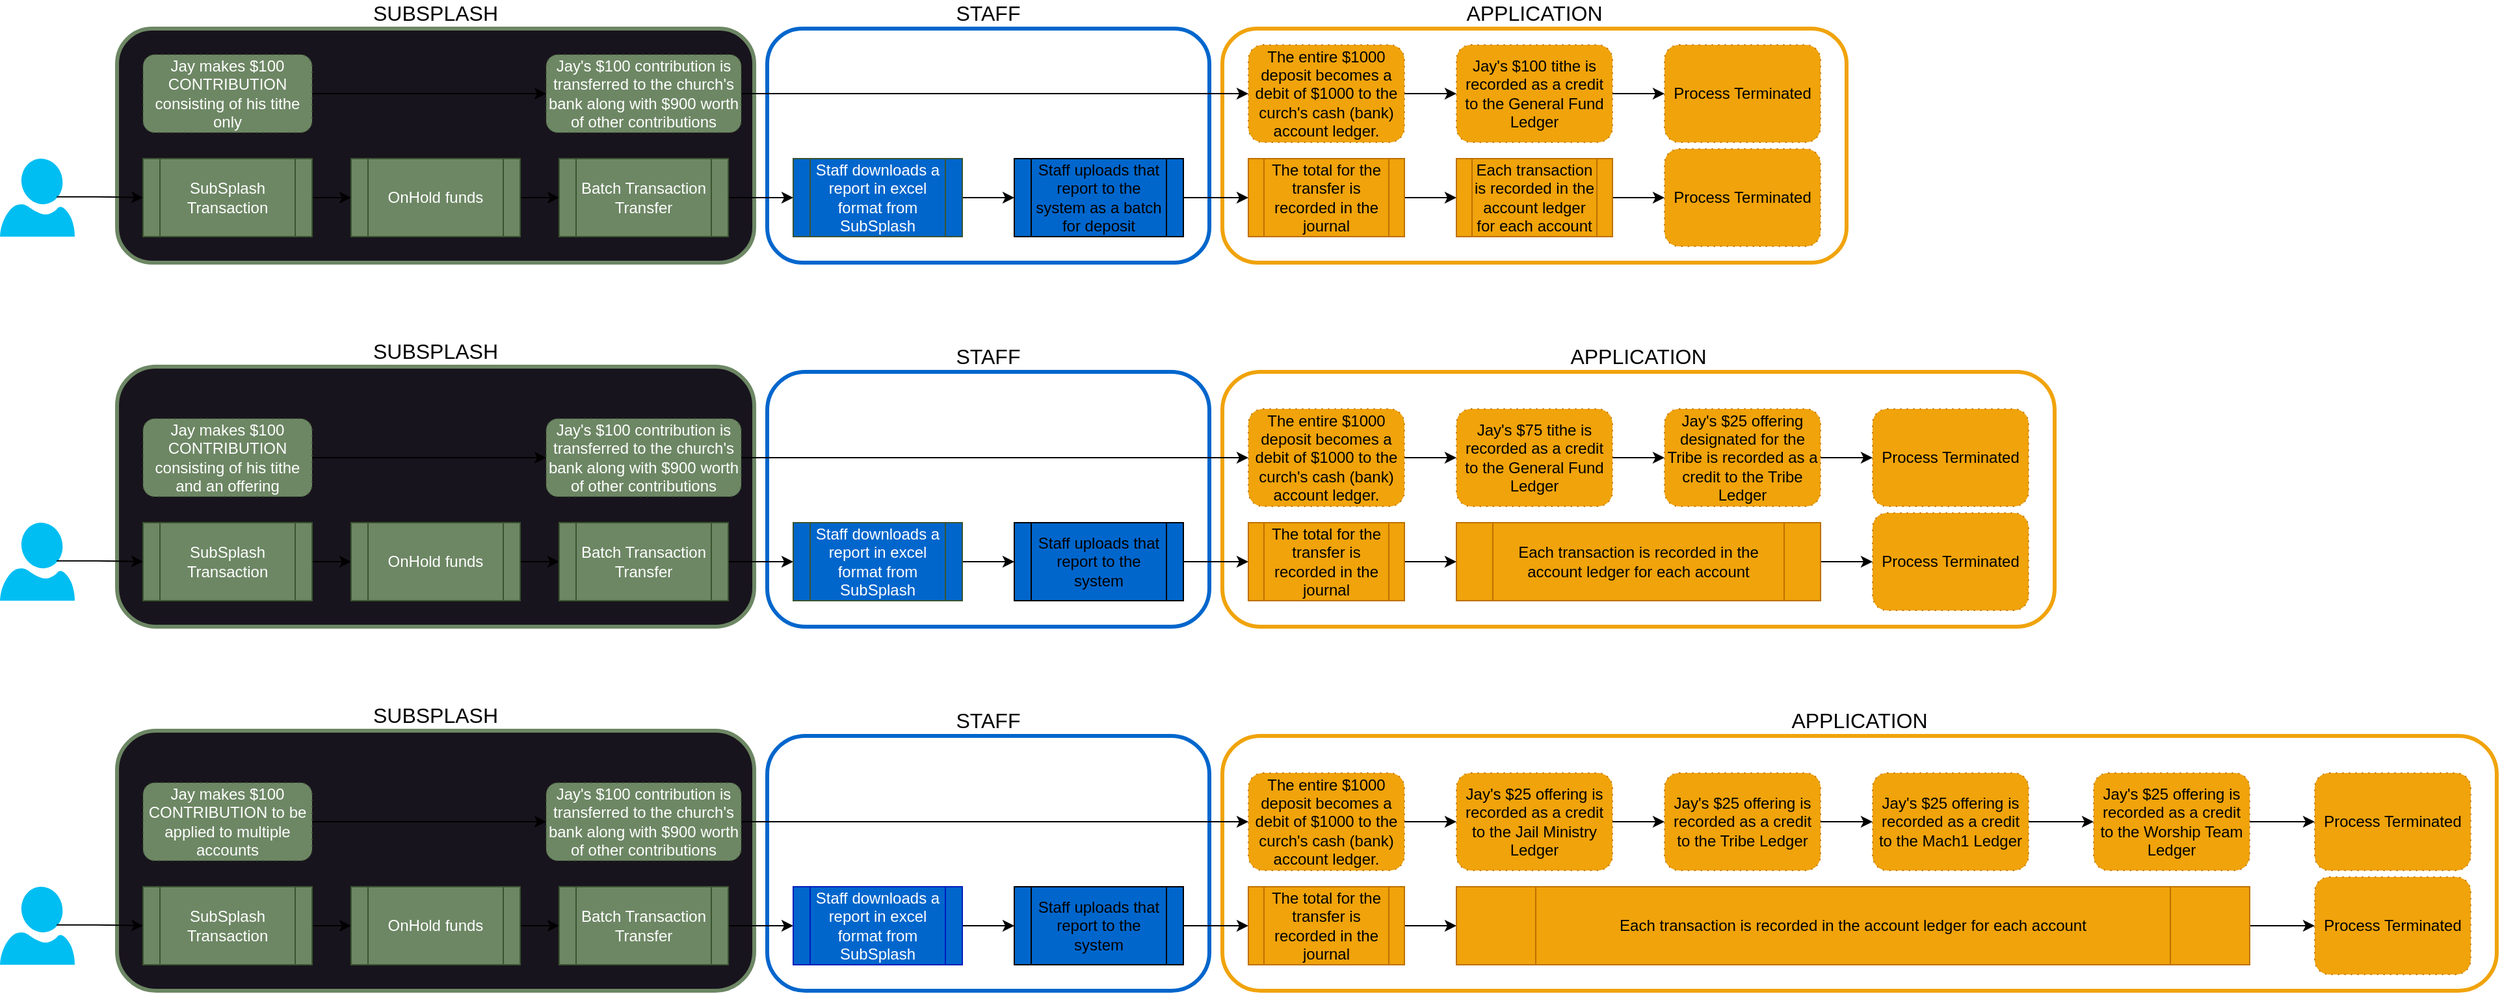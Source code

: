 <mxfile>
    <diagram id="lYIIzCQqzo7jcJLtLO4f" name="Page-1">
        <mxGraphModel dx="2520" dy="1458" grid="1" gridSize="10" guides="1" tooltips="1" connect="1" arrows="1" fold="1" page="1" pageScale="1" pageWidth="850" pageHeight="1100" math="0" shadow="0">
            <root>
                <mxCell id="0"/>
                <mxCell id="1" parent="0"/>
                <mxCell id="32" value="&lt;font style=&quot;font-size: 16px;&quot;&gt;APPLICATION&lt;/font&gt;" style="rounded=1;whiteSpace=wrap;html=1;fillColor=default;strokeWidth=3;strokeColor=#f0a30b;labelPosition=center;verticalLabelPosition=top;align=center;verticalAlign=bottom;" vertex="1" parent="1">
                    <mxGeometry x="980" y="100" width="480" height="180" as="geometry"/>
                </mxCell>
                <mxCell id="31" value="&lt;font style=&quot;font-size: 16px;&quot;&gt;STAFF&lt;/font&gt;" style="rounded=1;whiteSpace=wrap;html=1;fillColor=default;strokeWidth=3;strokeColor=#0066cc;labelPosition=center;verticalLabelPosition=top;align=center;verticalAlign=bottom;" vertex="1" parent="1">
                    <mxGeometry x="630" y="100" width="340" height="180" as="geometry"/>
                </mxCell>
                <mxCell id="30" value="&lt;font style=&quot;font-size: 16px;&quot;&gt;SUBSPLASH&lt;/font&gt;" style="rounded=1;whiteSpace=wrap;html=1;fillColor=#18141D;strokeWidth=3;strokeColor=#6d8764;labelPosition=center;verticalLabelPosition=top;align=center;verticalAlign=bottom;horizontal=1;" vertex="1" parent="1">
                    <mxGeometry x="130" y="100" width="490" height="180" as="geometry"/>
                </mxCell>
                <mxCell id="2" value="" style="verticalLabelPosition=bottom;html=1;verticalAlign=top;align=center;strokeColor=none;fillColor=#00BEF2;shape=mxgraph.azure.user;" vertex="1" parent="1">
                    <mxGeometry x="40" y="200" width="57.5" height="60" as="geometry"/>
                </mxCell>
                <mxCell id="11" style="edgeStyle=orthogonalEdgeStyle;html=1;exitX=1;exitY=0.5;exitDx=0;exitDy=0;entryX=0;entryY=0.5;entryDx=0;entryDy=0;" edge="1" parent="1" source="5" target="10">
                    <mxGeometry relative="1" as="geometry"/>
                </mxCell>
                <mxCell id="5" value="SubSplash Transaction" style="shape=process;whiteSpace=wrap;html=1;backgroundOutline=1;fillColor=#6d8764;fontColor=#ffffff;strokeColor=#3A5431;" vertex="1" parent="1">
                    <mxGeometry x="150" y="200" width="130" height="60" as="geometry"/>
                </mxCell>
                <mxCell id="7" value="" style="endArrow=classic;html=1;exitX=0.758;exitY=0.49;exitDx=0;exitDy=0;exitPerimeter=0;entryX=0;entryY=0.5;entryDx=0;entryDy=0;edgeStyle=orthogonalEdgeStyle;" edge="1" parent="1" source="2" target="5">
                    <mxGeometry width="50" height="50" relative="1" as="geometry">
                        <mxPoint x="140" y="370" as="sourcePoint"/>
                        <mxPoint x="190" y="320" as="targetPoint"/>
                    </mxGeometry>
                </mxCell>
                <mxCell id="13" style="edgeStyle=orthogonalEdgeStyle;html=1;exitX=1;exitY=0.5;exitDx=0;exitDy=0;entryX=0;entryY=0.5;entryDx=0;entryDy=0;" edge="1" parent="1" source="10" target="12">
                    <mxGeometry relative="1" as="geometry"/>
                </mxCell>
                <mxCell id="10" value="OnHold funds" style="shape=process;whiteSpace=wrap;html=1;backgroundOutline=1;fillColor=#6d8764;fontColor=#ffffff;strokeColor=#3A5431;" vertex="1" parent="1">
                    <mxGeometry x="310" y="200" width="130" height="60" as="geometry"/>
                </mxCell>
                <mxCell id="15" style="edgeStyle=orthogonalEdgeStyle;html=1;exitX=1;exitY=0.5;exitDx=0;exitDy=0;entryX=0;entryY=0.5;entryDx=0;entryDy=0;" edge="1" parent="1" source="12" target="14">
                    <mxGeometry relative="1" as="geometry"/>
                </mxCell>
                <mxCell id="12" value="Batch Transaction Transfer" style="shape=process;whiteSpace=wrap;html=1;backgroundOutline=1;fillColor=#6d8764;fontColor=#ffffff;strokeColor=#3A5431;" vertex="1" parent="1">
                    <mxGeometry x="470" y="200" width="130" height="60" as="geometry"/>
                </mxCell>
                <mxCell id="18" style="edgeStyle=orthogonalEdgeStyle;html=1;exitX=1;exitY=0.5;exitDx=0;exitDy=0;entryX=0;entryY=0.5;entryDx=0;entryDy=0;" edge="1" parent="1" source="14" target="16">
                    <mxGeometry relative="1" as="geometry"/>
                </mxCell>
                <mxCell id="14" value="Staff downloads a report in excel format from SubSplash" style="shape=process;whiteSpace=wrap;html=1;backgroundOutline=1;fillColor=#0066CC;fontColor=#ffffff;strokeColor=#3A5431;" vertex="1" parent="1">
                    <mxGeometry x="650" y="200" width="130" height="60" as="geometry"/>
                </mxCell>
                <mxCell id="19" style="edgeStyle=orthogonalEdgeStyle;html=1;exitX=1;exitY=0.5;exitDx=0;exitDy=0;entryX=0;entryY=0.5;entryDx=0;entryDy=0;" edge="1" parent="1" source="16" target="17">
                    <mxGeometry relative="1" as="geometry"/>
                </mxCell>
                <mxCell id="16" value="Staff uploads that report to the system as a batch for deposit" style="shape=process;whiteSpace=wrap;html=1;backgroundOutline=1;fillColor=#0066CC;" vertex="1" parent="1">
                    <mxGeometry x="820" y="200" width="130" height="60" as="geometry"/>
                </mxCell>
                <mxCell id="21" style="edgeStyle=orthogonalEdgeStyle;html=1;exitX=1;exitY=0.5;exitDx=0;exitDy=0;entryX=0;entryY=0.5;entryDx=0;entryDy=0;" edge="1" parent="1" source="17" target="20">
                    <mxGeometry relative="1" as="geometry"/>
                </mxCell>
                <mxCell id="17" value="The total for the transfer is recorded in the journal" style="shape=process;whiteSpace=wrap;html=1;backgroundOutline=1;fillColor=#f0a30a;fontColor=#000000;strokeColor=#BD7000;" vertex="1" parent="1">
                    <mxGeometry x="1000" y="200" width="120" height="60" as="geometry"/>
                </mxCell>
                <mxCell id="37" style="edgeStyle=orthogonalEdgeStyle;html=1;exitX=1;exitY=0.5;exitDx=0;exitDy=0;entryX=0;entryY=0.5;entryDx=0;entryDy=0;" edge="1" parent="1" source="20" target="38">
                    <mxGeometry relative="1" as="geometry">
                        <mxPoint x="1320" y="230" as="targetPoint"/>
                    </mxGeometry>
                </mxCell>
                <mxCell id="20" value="Each transaction is recorded in the account ledger for each account" style="shape=process;whiteSpace=wrap;html=1;backgroundOutline=1;fillColor=#f0a30a;fontColor=#000000;strokeColor=#BD7000;" vertex="1" parent="1">
                    <mxGeometry x="1160" y="200" width="120" height="60" as="geometry"/>
                </mxCell>
                <mxCell id="24" style="edgeStyle=orthogonalEdgeStyle;html=1;exitX=1;exitY=0.5;exitDx=0;exitDy=0;entryX=0;entryY=0.5;entryDx=0;entryDy=0;" edge="1" parent="1" source="22" target="23">
                    <mxGeometry relative="1" as="geometry"/>
                </mxCell>
                <mxCell id="22" value="Jay makes $100 CONTRIBUTION consisting of his tithe only" style="rounded=1;whiteSpace=wrap;html=1;fillColor=#6d8764;dashed=1;dashPattern=1 4;fontColor=#ffffff;strokeColor=#3A5431;" vertex="1" parent="1">
                    <mxGeometry x="150" y="120" width="130" height="60" as="geometry"/>
                </mxCell>
                <mxCell id="29" style="edgeStyle=orthogonalEdgeStyle;html=1;exitX=1;exitY=0.5;exitDx=0;exitDy=0;entryX=0;entryY=0.5;entryDx=0;entryDy=0;" edge="1" parent="1" source="23" target="25">
                    <mxGeometry relative="1" as="geometry"/>
                </mxCell>
                <mxCell id="23" value="Jay's $100 contribution is transferred to the church's bank along with $900 worth of other contributions" style="rounded=1;whiteSpace=wrap;html=1;fillColor=#6d8764;dashed=1;dashPattern=1 4;fontColor=#ffffff;strokeColor=#3A5431;" vertex="1" parent="1">
                    <mxGeometry x="460" y="120" width="150" height="60" as="geometry"/>
                </mxCell>
                <mxCell id="33" style="edgeStyle=orthogonalEdgeStyle;html=1;exitX=1;exitY=0.5;exitDx=0;exitDy=0;entryX=0;entryY=0.5;entryDx=0;entryDy=0;" edge="1" parent="1" source="25" target="27">
                    <mxGeometry relative="1" as="geometry"/>
                </mxCell>
                <mxCell id="25" value="The entire $1000 deposit becomes a debit of $1000 to the curch's cash (bank) account ledger." style="rounded=1;whiteSpace=wrap;html=1;fillColor=#f0a30a;dashed=1;dashPattern=1 4;fontColor=#000000;strokeColor=#BD7000;" vertex="1" parent="1">
                    <mxGeometry x="1000" y="112.5" width="120" height="75" as="geometry"/>
                </mxCell>
                <mxCell id="36" style="edgeStyle=orthogonalEdgeStyle;html=1;exitX=1;exitY=0.5;exitDx=0;exitDy=0;entryX=0;entryY=0.5;entryDx=0;entryDy=0;" edge="1" parent="1" source="27" target="34">
                    <mxGeometry relative="1" as="geometry"/>
                </mxCell>
                <mxCell id="27" value="Jay's $100 tithe is recorded as a credit to the General Fund Ledger" style="rounded=1;whiteSpace=wrap;html=1;fillColor=#f0a30a;dashed=1;dashPattern=1 4;fontColor=#000000;strokeColor=#BD7000;" vertex="1" parent="1">
                    <mxGeometry x="1160" y="112.5" width="120" height="75" as="geometry"/>
                </mxCell>
                <mxCell id="34" value="Process Terminated" style="rounded=1;whiteSpace=wrap;html=1;fillColor=#f0a30a;dashed=1;dashPattern=1 4;fontColor=#000000;strokeColor=#BD7000;" vertex="1" parent="1">
                    <mxGeometry x="1320" y="112.5" width="120" height="75" as="geometry"/>
                </mxCell>
                <mxCell id="38" value="Process Terminated" style="rounded=1;whiteSpace=wrap;html=1;fillColor=#f0a30a;dashed=1;dashPattern=1 4;fontColor=#000000;strokeColor=#BD7000;" vertex="1" parent="1">
                    <mxGeometry x="1320" y="192.5" width="120" height="75" as="geometry"/>
                </mxCell>
                <mxCell id="39" value="&lt;font style=&quot;font-size: 16px;&quot;&gt;APPLICATION&lt;/font&gt;" style="rounded=1;whiteSpace=wrap;html=1;fillColor=default;strokeWidth=3;strokeColor=#f0a30b;labelPosition=center;verticalLabelPosition=top;align=center;verticalAlign=bottom;" vertex="1" parent="1">
                    <mxGeometry x="980" y="364" width="640" height="196" as="geometry"/>
                </mxCell>
                <mxCell id="40" value="&lt;font style=&quot;font-size: 16px;&quot;&gt;STAFF&lt;/font&gt;" style="rounded=1;whiteSpace=wrap;html=1;fillColor=default;strokeWidth=3;strokeColor=#0066cc;labelPosition=center;verticalLabelPosition=top;align=center;verticalAlign=bottom;" vertex="1" parent="1">
                    <mxGeometry x="630" y="364" width="340" height="196" as="geometry"/>
                </mxCell>
                <mxCell id="41" value="&lt;font style=&quot;font-size: 16px;&quot;&gt;SUBSPLASH&lt;/font&gt;" style="rounded=1;whiteSpace=wrap;html=1;fillColor=#18141D;strokeWidth=3;strokeColor=#6d8764;labelPosition=center;verticalLabelPosition=top;align=center;verticalAlign=bottom;horizontal=1;" vertex="1" parent="1">
                    <mxGeometry x="130" y="360" width="490" height="200" as="geometry"/>
                </mxCell>
                <mxCell id="42" value="" style="verticalLabelPosition=bottom;html=1;verticalAlign=top;align=center;strokeColor=none;fillColor=#00BEF2;shape=mxgraph.azure.user;" vertex="1" parent="1">
                    <mxGeometry x="40" y="480" width="57.5" height="60" as="geometry"/>
                </mxCell>
                <mxCell id="43" style="edgeStyle=orthogonalEdgeStyle;html=1;exitX=1;exitY=0.5;exitDx=0;exitDy=0;entryX=0;entryY=0.5;entryDx=0;entryDy=0;" edge="1" parent="1" source="44" target="47">
                    <mxGeometry relative="1" as="geometry"/>
                </mxCell>
                <mxCell id="44" value="SubSplash Transaction" style="shape=process;whiteSpace=wrap;html=1;backgroundOutline=1;fillColor=#6d8764;fontColor=#ffffff;strokeColor=#3A5431;" vertex="1" parent="1">
                    <mxGeometry x="150" y="480" width="130" height="60" as="geometry"/>
                </mxCell>
                <mxCell id="45" value="" style="endArrow=classic;html=1;exitX=0.758;exitY=0.49;exitDx=0;exitDy=0;exitPerimeter=0;entryX=0;entryY=0.5;entryDx=0;entryDy=0;edgeStyle=orthogonalEdgeStyle;" edge="1" parent="1" source="42" target="44">
                    <mxGeometry width="50" height="50" relative="1" as="geometry">
                        <mxPoint x="140" y="650" as="sourcePoint"/>
                        <mxPoint x="190" y="600" as="targetPoint"/>
                    </mxGeometry>
                </mxCell>
                <mxCell id="46" style="edgeStyle=orthogonalEdgeStyle;html=1;exitX=1;exitY=0.5;exitDx=0;exitDy=0;entryX=0;entryY=0.5;entryDx=0;entryDy=0;" edge="1" parent="1" source="47" target="49">
                    <mxGeometry relative="1" as="geometry"/>
                </mxCell>
                <mxCell id="47" value="OnHold funds" style="shape=process;whiteSpace=wrap;html=1;backgroundOutline=1;fillColor=#6d8764;fontColor=#ffffff;strokeColor=#3A5431;" vertex="1" parent="1">
                    <mxGeometry x="310" y="480" width="130" height="60" as="geometry"/>
                </mxCell>
                <mxCell id="48" style="edgeStyle=orthogonalEdgeStyle;html=1;exitX=1;exitY=0.5;exitDx=0;exitDy=0;entryX=0;entryY=0.5;entryDx=0;entryDy=0;" edge="1" parent="1" source="49" target="51">
                    <mxGeometry relative="1" as="geometry"/>
                </mxCell>
                <mxCell id="49" value="Batch Transaction Transfer" style="shape=process;whiteSpace=wrap;html=1;backgroundOutline=1;fillColor=#6d8764;fontColor=#ffffff;strokeColor=#3A5431;" vertex="1" parent="1">
                    <mxGeometry x="470" y="480" width="130" height="60" as="geometry"/>
                </mxCell>
                <mxCell id="50" style="edgeStyle=orthogonalEdgeStyle;html=1;exitX=1;exitY=0.5;exitDx=0;exitDy=0;entryX=0;entryY=0.5;entryDx=0;entryDy=0;" edge="1" parent="1" source="51" target="53">
                    <mxGeometry relative="1" as="geometry"/>
                </mxCell>
                <mxCell id="51" value="Staff downloads a report in excel format from SubSplash" style="shape=process;whiteSpace=wrap;html=1;backgroundOutline=1;fillColor=#0066CC;fontColor=#ffffff;strokeColor=#3A5431;" vertex="1" parent="1">
                    <mxGeometry x="650" y="480" width="130" height="60" as="geometry"/>
                </mxCell>
                <mxCell id="52" style="edgeStyle=orthogonalEdgeStyle;html=1;exitX=1;exitY=0.5;exitDx=0;exitDy=0;entryX=0;entryY=0.5;entryDx=0;entryDy=0;" edge="1" parent="1" source="53" target="55">
                    <mxGeometry relative="1" as="geometry"/>
                </mxCell>
                <mxCell id="53" value="Staff uploads that report to the system" style="shape=process;whiteSpace=wrap;html=1;backgroundOutline=1;fillColor=#0066CC;" vertex="1" parent="1">
                    <mxGeometry x="820" y="480" width="130" height="60" as="geometry"/>
                </mxCell>
                <mxCell id="54" style="edgeStyle=orthogonalEdgeStyle;html=1;exitX=1;exitY=0.5;exitDx=0;exitDy=0;entryX=0;entryY=0.5;entryDx=0;entryDy=0;" edge="1" parent="1" source="55" target="57">
                    <mxGeometry relative="1" as="geometry"/>
                </mxCell>
                <mxCell id="55" value="The total for the transfer is recorded in the journal" style="shape=process;whiteSpace=wrap;html=1;backgroundOutline=1;fillColor=#f0a30a;fontColor=#000000;strokeColor=#BD7000;" vertex="1" parent="1">
                    <mxGeometry x="1000" y="480" width="120" height="60" as="geometry"/>
                </mxCell>
                <mxCell id="56" style="edgeStyle=orthogonalEdgeStyle;html=1;exitX=1;exitY=0.5;exitDx=0;exitDy=0;entryX=0;entryY=0.5;entryDx=0;entryDy=0;" edge="1" parent="1" source="57" target="69">
                    <mxGeometry relative="1" as="geometry">
                        <mxPoint x="1320" y="510" as="targetPoint"/>
                    </mxGeometry>
                </mxCell>
                <mxCell id="57" value="Each transaction is recorded in the account ledger for each account" style="shape=process;whiteSpace=wrap;html=1;backgroundOutline=1;fillColor=#f0a30a;fontColor=#000000;strokeColor=#BD7000;" vertex="1" parent="1">
                    <mxGeometry x="1160" y="480" width="280" height="60" as="geometry"/>
                </mxCell>
                <mxCell id="58" style="edgeStyle=orthogonalEdgeStyle;html=1;exitX=1;exitY=0.5;exitDx=0;exitDy=0;entryX=0;entryY=0.5;entryDx=0;entryDy=0;" edge="1" parent="1" source="59" target="61">
                    <mxGeometry relative="1" as="geometry"/>
                </mxCell>
                <mxCell id="59" value="Jay makes $100 CONTRIBUTION consisting of his tithe and an offering" style="rounded=1;whiteSpace=wrap;html=1;fillColor=#6d8764;dashed=1;dashPattern=1 4;fontColor=#ffffff;strokeColor=#3A5431;" vertex="1" parent="1">
                    <mxGeometry x="150" y="400" width="130" height="60" as="geometry"/>
                </mxCell>
                <mxCell id="60" style="edgeStyle=orthogonalEdgeStyle;html=1;exitX=1;exitY=0.5;exitDx=0;exitDy=0;entryX=0;entryY=0.5;entryDx=0;entryDy=0;" edge="1" parent="1" source="61" target="63">
                    <mxGeometry relative="1" as="geometry"/>
                </mxCell>
                <mxCell id="61" value="Jay's $100 contribution is transferred to the church's bank along with $900 worth of other contributions" style="rounded=1;whiteSpace=wrap;html=1;fillColor=#6d8764;dashed=1;dashPattern=1 4;fontColor=#ffffff;strokeColor=#3A5431;" vertex="1" parent="1">
                    <mxGeometry x="460" y="400" width="150" height="60" as="geometry"/>
                </mxCell>
                <mxCell id="62" style="edgeStyle=orthogonalEdgeStyle;html=1;exitX=1;exitY=0.5;exitDx=0;exitDy=0;entryX=0;entryY=0.5;entryDx=0;entryDy=0;" edge="1" parent="1" source="63" target="65">
                    <mxGeometry relative="1" as="geometry"/>
                </mxCell>
                <mxCell id="63" value="The entire $1000 deposit becomes a debit of $1000 to the curch's cash (bank) account ledger." style="rounded=1;whiteSpace=wrap;html=1;fillColor=#f0a30a;dashed=1;dashPattern=1 4;fontColor=#000000;strokeColor=#BD7000;" vertex="1" parent="1">
                    <mxGeometry x="1000" y="392.5" width="120" height="75" as="geometry"/>
                </mxCell>
                <mxCell id="64" style="edgeStyle=orthogonalEdgeStyle;html=1;exitX=1;exitY=0.5;exitDx=0;exitDy=0;entryX=0;entryY=0.5;entryDx=0;entryDy=0;" edge="1" parent="1" source="65" target="66">
                    <mxGeometry relative="1" as="geometry"/>
                </mxCell>
                <mxCell id="65" value="Jay's $75 tithe is recorded as a credit to the General Fund Ledger" style="rounded=1;whiteSpace=wrap;html=1;fillColor=#f0a30a;dashed=1;dashPattern=1 4;fontColor=#000000;strokeColor=#BD7000;" vertex="1" parent="1">
                    <mxGeometry x="1160" y="392.5" width="120" height="75" as="geometry"/>
                </mxCell>
                <mxCell id="70" style="edgeStyle=orthogonalEdgeStyle;html=1;exitX=1;exitY=0.5;exitDx=0;exitDy=0;entryX=0;entryY=0.5;entryDx=0;entryDy=0;fontSize=16;" edge="1" parent="1" source="66" target="68">
                    <mxGeometry relative="1" as="geometry"/>
                </mxCell>
                <mxCell id="66" value="Jay's $25 offering designated for the Tribe is recorded as a credit to the Tribe Ledger" style="rounded=1;whiteSpace=wrap;html=1;fillColor=#f0a30a;dashed=1;dashPattern=1 4;fontColor=#000000;strokeColor=#BD7000;" vertex="1" parent="1">
                    <mxGeometry x="1320" y="392.5" width="120" height="75" as="geometry"/>
                </mxCell>
                <mxCell id="68" value="Process Terminated" style="rounded=1;whiteSpace=wrap;html=1;fillColor=#f0a30a;dashed=1;dashPattern=1 4;fontColor=#000000;strokeColor=#BD7000;" vertex="1" parent="1">
                    <mxGeometry x="1480" y="392.5" width="120" height="75" as="geometry"/>
                </mxCell>
                <mxCell id="69" value="Process Terminated" style="rounded=1;whiteSpace=wrap;html=1;fillColor=#f0a30a;dashed=1;dashPattern=1 4;fontColor=#000000;strokeColor=#BD7000;" vertex="1" parent="1">
                    <mxGeometry x="1480" y="472.5" width="120" height="75" as="geometry"/>
                </mxCell>
                <mxCell id="71" value="&lt;font style=&quot;font-size: 16px;&quot;&gt;APPLICATION&lt;/font&gt;" style="rounded=1;whiteSpace=wrap;html=1;fillColor=default;strokeWidth=3;strokeColor=#f0a30b;labelPosition=center;verticalLabelPosition=top;align=center;verticalAlign=bottom;" vertex="1" parent="1">
                    <mxGeometry x="980" y="644" width="980" height="196" as="geometry"/>
                </mxCell>
                <mxCell id="72" value="&lt;font style=&quot;font-size: 16px;&quot;&gt;STAFF&lt;/font&gt;" style="rounded=1;whiteSpace=wrap;html=1;fillColor=default;strokeWidth=3;strokeColor=#0066cc;labelPosition=center;verticalLabelPosition=top;align=center;verticalAlign=bottom;" vertex="1" parent="1">
                    <mxGeometry x="630" y="644" width="340" height="196" as="geometry"/>
                </mxCell>
                <mxCell id="73" value="&lt;font style=&quot;font-size: 16px;&quot;&gt;SUBSPLASH&lt;/font&gt;" style="rounded=1;whiteSpace=wrap;html=1;fillColor=#18141D;strokeWidth=3;strokeColor=#6d8764;labelPosition=center;verticalLabelPosition=top;align=center;verticalAlign=bottom;horizontal=1;" vertex="1" parent="1">
                    <mxGeometry x="130" y="640" width="490" height="200" as="geometry"/>
                </mxCell>
                <mxCell id="74" value="" style="verticalLabelPosition=bottom;html=1;verticalAlign=top;align=center;strokeColor=none;fillColor=#00BEF2;shape=mxgraph.azure.user;" vertex="1" parent="1">
                    <mxGeometry x="40" y="760" width="57.5" height="60" as="geometry"/>
                </mxCell>
                <mxCell id="75" style="edgeStyle=orthogonalEdgeStyle;html=1;exitX=1;exitY=0.5;exitDx=0;exitDy=0;entryX=0;entryY=0.5;entryDx=0;entryDy=0;" edge="1" parent="1" source="76" target="79">
                    <mxGeometry relative="1" as="geometry"/>
                </mxCell>
                <mxCell id="76" value="SubSplash Transaction" style="shape=process;whiteSpace=wrap;html=1;backgroundOutline=1;fillColor=#6d8764;fontColor=#ffffff;strokeColor=#3A5431;" vertex="1" parent="1">
                    <mxGeometry x="150" y="760" width="130" height="60" as="geometry"/>
                </mxCell>
                <mxCell id="77" value="" style="endArrow=classic;html=1;exitX=0.758;exitY=0.49;exitDx=0;exitDy=0;exitPerimeter=0;entryX=0;entryY=0.5;entryDx=0;entryDy=0;edgeStyle=orthogonalEdgeStyle;" edge="1" parent="1" source="74" target="76">
                    <mxGeometry width="50" height="50" relative="1" as="geometry">
                        <mxPoint x="140" y="930" as="sourcePoint"/>
                        <mxPoint x="190" y="880" as="targetPoint"/>
                    </mxGeometry>
                </mxCell>
                <mxCell id="78" style="edgeStyle=orthogonalEdgeStyle;html=1;exitX=1;exitY=0.5;exitDx=0;exitDy=0;entryX=0;entryY=0.5;entryDx=0;entryDy=0;" edge="1" parent="1" source="79" target="81">
                    <mxGeometry relative="1" as="geometry"/>
                </mxCell>
                <mxCell id="79" value="OnHold funds" style="shape=process;whiteSpace=wrap;html=1;backgroundOutline=1;fillColor=#6d8764;fontColor=#ffffff;strokeColor=#3A5431;" vertex="1" parent="1">
                    <mxGeometry x="310" y="760" width="130" height="60" as="geometry"/>
                </mxCell>
                <mxCell id="80" style="edgeStyle=orthogonalEdgeStyle;html=1;exitX=1;exitY=0.5;exitDx=0;exitDy=0;entryX=0;entryY=0.5;entryDx=0;entryDy=0;" edge="1" parent="1" source="81" target="83">
                    <mxGeometry relative="1" as="geometry"/>
                </mxCell>
                <mxCell id="81" value="Batch Transaction Transfer" style="shape=process;whiteSpace=wrap;html=1;backgroundOutline=1;fillColor=#6d8764;fontColor=#ffffff;strokeColor=#3A5431;" vertex="1" parent="1">
                    <mxGeometry x="470" y="760" width="130" height="60" as="geometry"/>
                </mxCell>
                <mxCell id="82" style="edgeStyle=orthogonalEdgeStyle;html=1;exitX=1;exitY=0.5;exitDx=0;exitDy=0;entryX=0;entryY=0.5;entryDx=0;entryDy=0;" edge="1" parent="1" source="83" target="85">
                    <mxGeometry relative="1" as="geometry"/>
                </mxCell>
                <mxCell id="83" value="Staff downloads a report in excel format from SubSplash" style="shape=process;whiteSpace=wrap;html=1;backgroundOutline=1;fillColor=#0066cc;fontColor=#ffffff;strokeColor=#001DBC;" vertex="1" parent="1">
                    <mxGeometry x="650" y="760" width="130" height="60" as="geometry"/>
                </mxCell>
                <mxCell id="84" style="edgeStyle=orthogonalEdgeStyle;html=1;exitX=1;exitY=0.5;exitDx=0;exitDy=0;entryX=0;entryY=0.5;entryDx=0;entryDy=0;" edge="1" parent="1" source="85" target="87">
                    <mxGeometry relative="1" as="geometry"/>
                </mxCell>
                <mxCell id="85" value="Staff uploads that report to the system" style="shape=process;whiteSpace=wrap;html=1;backgroundOutline=1;fillColor=#0066CC;" vertex="1" parent="1">
                    <mxGeometry x="820" y="760" width="130" height="60" as="geometry"/>
                </mxCell>
                <mxCell id="86" style="edgeStyle=orthogonalEdgeStyle;html=1;exitX=1;exitY=0.5;exitDx=0;exitDy=0;entryX=0;entryY=0.5;entryDx=0;entryDy=0;" edge="1" parent="1" source="87" target="89">
                    <mxGeometry relative="1" as="geometry"/>
                </mxCell>
                <mxCell id="87" value="The total for the transfer is recorded in the journal" style="shape=process;whiteSpace=wrap;html=1;backgroundOutline=1;fillColor=#f0a30a;fontColor=#000000;strokeColor=#BD7000;" vertex="1" parent="1">
                    <mxGeometry x="1000" y="760" width="120" height="60" as="geometry"/>
                </mxCell>
                <mxCell id="88" style="edgeStyle=orthogonalEdgeStyle;html=1;exitX=1;exitY=0.5;exitDx=0;exitDy=0;entryX=0;entryY=0.5;entryDx=0;entryDy=0;" edge="1" parent="1" source="89" target="101">
                    <mxGeometry relative="1" as="geometry">
                        <mxPoint x="1320" y="790" as="targetPoint"/>
                    </mxGeometry>
                </mxCell>
                <mxCell id="89" value="Each transaction is recorded in the account ledger for each account" style="shape=process;whiteSpace=wrap;html=1;backgroundOutline=1;fillColor=#f0a30a;fontColor=#000000;strokeColor=#BD7000;" vertex="1" parent="1">
                    <mxGeometry x="1160" y="760" width="610" height="60" as="geometry"/>
                </mxCell>
                <mxCell id="90" style="edgeStyle=orthogonalEdgeStyle;html=1;exitX=1;exitY=0.5;exitDx=0;exitDy=0;entryX=0;entryY=0.5;entryDx=0;entryDy=0;" edge="1" parent="1" source="91" target="93">
                    <mxGeometry relative="1" as="geometry"/>
                </mxCell>
                <mxCell id="91" value="Jay makes $100 CONTRIBUTION to be applied to multiple accounts" style="rounded=1;whiteSpace=wrap;html=1;fillColor=#6d8764;dashed=1;dashPattern=1 4;fontColor=#ffffff;strokeColor=#3A5431;" vertex="1" parent="1">
                    <mxGeometry x="150" y="680" width="130" height="60" as="geometry"/>
                </mxCell>
                <mxCell id="92" style="edgeStyle=orthogonalEdgeStyle;html=1;exitX=1;exitY=0.5;exitDx=0;exitDy=0;entryX=0;entryY=0.5;entryDx=0;entryDy=0;" edge="1" parent="1" source="93" target="95">
                    <mxGeometry relative="1" as="geometry"/>
                </mxCell>
                <mxCell id="93" value="Jay's $100 contribution is transferred to the church's bank along with $900 worth of other contributions" style="rounded=1;whiteSpace=wrap;html=1;fillColor=#6d8764;dashed=1;dashPattern=1 4;fontColor=#ffffff;strokeColor=#3A5431;" vertex="1" parent="1">
                    <mxGeometry x="460" y="680" width="150" height="60" as="geometry"/>
                </mxCell>
                <mxCell id="94" style="edgeStyle=orthogonalEdgeStyle;html=1;exitX=1;exitY=0.5;exitDx=0;exitDy=0;entryX=0;entryY=0.5;entryDx=0;entryDy=0;" edge="1" parent="1" source="95" target="97">
                    <mxGeometry relative="1" as="geometry"/>
                </mxCell>
                <mxCell id="95" value="The entire $1000 deposit becomes a debit of $1000 to the curch's cash (bank) account ledger." style="rounded=1;whiteSpace=wrap;html=1;fillColor=#f0a30a;dashed=1;dashPattern=1 4;fontColor=#000000;strokeColor=#BD7000;" vertex="1" parent="1">
                    <mxGeometry x="1000" y="672.5" width="120" height="75" as="geometry"/>
                </mxCell>
                <mxCell id="96" style="edgeStyle=orthogonalEdgeStyle;html=1;exitX=1;exitY=0.5;exitDx=0;exitDy=0;entryX=0;entryY=0.5;entryDx=0;entryDy=0;" edge="1" parent="1" source="97" target="99">
                    <mxGeometry relative="1" as="geometry"/>
                </mxCell>
                <mxCell id="97" value="Jay's $25 offering is recorded as a credit to the Jail Ministry Ledger" style="rounded=1;whiteSpace=wrap;html=1;fillColor=#f0a30a;dashed=1;dashPattern=1 4;fontColor=#000000;strokeColor=#BD7000;" vertex="1" parent="1">
                    <mxGeometry x="1160" y="672.5" width="120" height="75" as="geometry"/>
                </mxCell>
                <mxCell id="98" style="edgeStyle=orthogonalEdgeStyle;html=1;exitX=1;exitY=0.5;exitDx=0;exitDy=0;entryX=0;entryY=0.5;entryDx=0;entryDy=0;fontSize=16;startArrow=none;" edge="1" parent="1" source="103" target="100">
                    <mxGeometry relative="1" as="geometry"/>
                </mxCell>
                <mxCell id="99" value="Jay's $25 offering is recorded as a credit to the Tribe Ledger" style="rounded=1;whiteSpace=wrap;html=1;fillColor=#f0a30a;dashed=1;dashPattern=1 4;fontColor=#000000;strokeColor=#BD7000;" vertex="1" parent="1">
                    <mxGeometry x="1320" y="672.5" width="120" height="75" as="geometry"/>
                </mxCell>
                <mxCell id="100" value="Process Terminated" style="rounded=1;whiteSpace=wrap;html=1;fillColor=#f0a30a;dashed=1;dashPattern=1 4;fontColor=#000000;strokeColor=#BD7000;" vertex="1" parent="1">
                    <mxGeometry x="1820" y="672.5" width="120" height="75" as="geometry"/>
                </mxCell>
                <mxCell id="101" value="Process Terminated" style="rounded=1;whiteSpace=wrap;html=1;fillColor=#f0a30a;dashed=1;dashPattern=1 4;fontColor=#000000;strokeColor=#BD7000;" vertex="1" parent="1">
                    <mxGeometry x="1820" y="752.5" width="120" height="75" as="geometry"/>
                </mxCell>
                <mxCell id="107" style="edgeStyle=orthogonalEdgeStyle;html=1;exitX=1;exitY=0.5;exitDx=0;exitDy=0;entryX=0;entryY=0.5;entryDx=0;entryDy=0;fontSize=16;startArrow=none;startFill=0;endArrow=classic;endFill=1;" edge="1" parent="1" source="102" target="103">
                    <mxGeometry relative="1" as="geometry"/>
                </mxCell>
                <mxCell id="102" value="Jay's $25 offering is recorded as a credit to the Mach1 Ledger" style="rounded=1;whiteSpace=wrap;html=1;fillColor=#f0a30a;dashed=1;dashPattern=1 4;fontColor=#000000;strokeColor=#BD7000;" vertex="1" parent="1">
                    <mxGeometry x="1480" y="672.5" width="120" height="75" as="geometry"/>
                </mxCell>
                <mxCell id="104" value="" style="edgeStyle=orthogonalEdgeStyle;html=1;exitX=1;exitY=0.5;exitDx=0;exitDy=0;entryX=0;entryY=0.5;entryDx=0;entryDy=0;fontSize=16;endArrow=classic;endFill=1;" edge="1" parent="1" source="99" target="102">
                    <mxGeometry relative="1" as="geometry">
                        <mxPoint x="1440" y="710" as="sourcePoint"/>
                        <mxPoint x="1850" y="710" as="targetPoint"/>
                    </mxGeometry>
                </mxCell>
                <mxCell id="103" value="Jay's $25 offering is recorded as a credit to the Worship Team Ledger" style="rounded=1;whiteSpace=wrap;html=1;fillColor=#f0a30a;dashed=1;dashPattern=1 4;fontColor=#000000;strokeColor=#BD7000;" vertex="1" parent="1">
                    <mxGeometry x="1650" y="672.5" width="120" height="75" as="geometry"/>
                </mxCell>
            </root>
        </mxGraphModel>
    </diagram>
</mxfile>